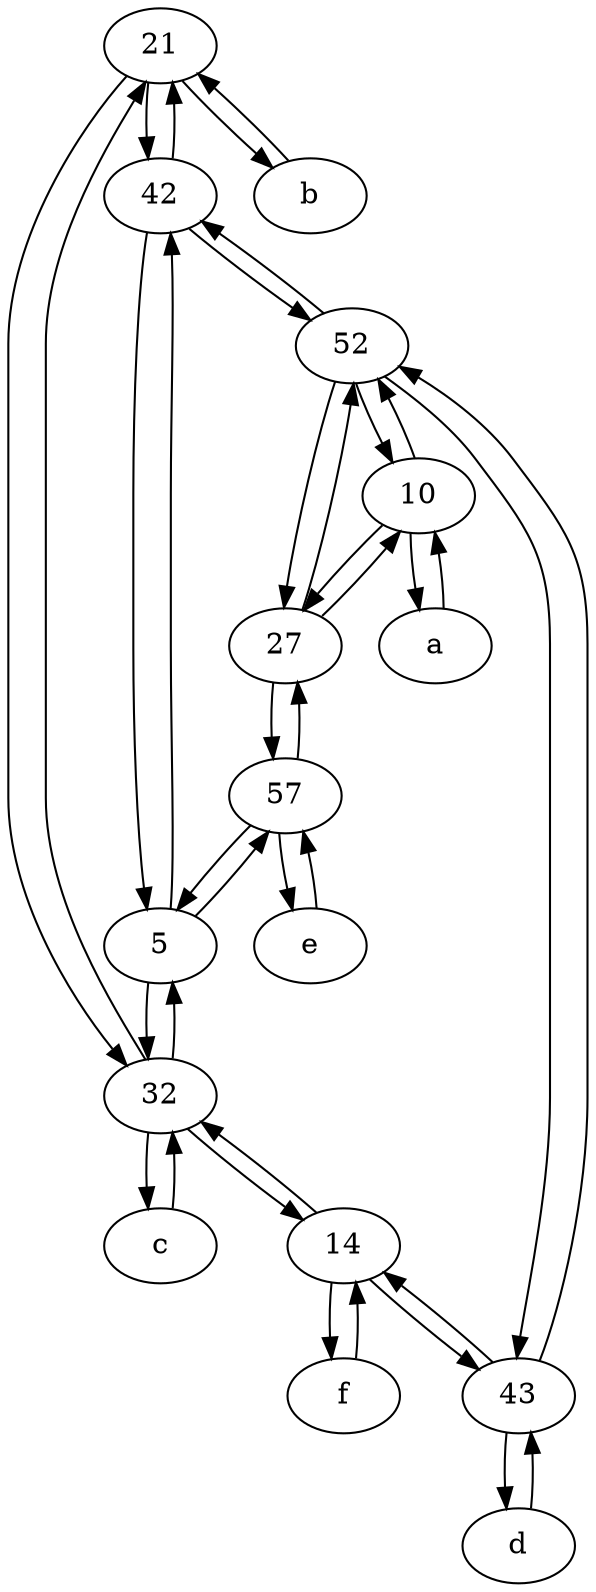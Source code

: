 digraph  {
	21;
	42;
	d [pos="20,30!"];
	e [pos="30,50!"];
	43;
	27;
	c [pos="20,10!"];
	a [pos="40,10!"];
	f [pos="15,45!"];
	10;
	57;
	32;
	b [pos="50,20!"];
	5;
	14;
	52;
	27 -> 10;
	32 -> 14;
	c -> 32;
	b -> 21;
	5 -> 42;
	52 -> 10;
	10 -> 52;
	42 -> 5;
	27 -> 52;
	43 -> 14;
	e -> 57;
	27 -> 57;
	32 -> 5;
	14 -> f;
	43 -> d;
	21 -> 42;
	d -> 43;
	42 -> 52;
	10 -> a;
	32 -> c;
	10 -> 27;
	14 -> 32;
	42 -> 21;
	52 -> 42;
	52 -> 43;
	43 -> 52;
	5 -> 32;
	57 -> 5;
	21 -> b;
	57 -> e;
	5 -> 57;
	57 -> 27;
	f -> 14;
	32 -> 21;
	a -> 10;
	52 -> 27;
	14 -> 43;
	21 -> 32;

	}